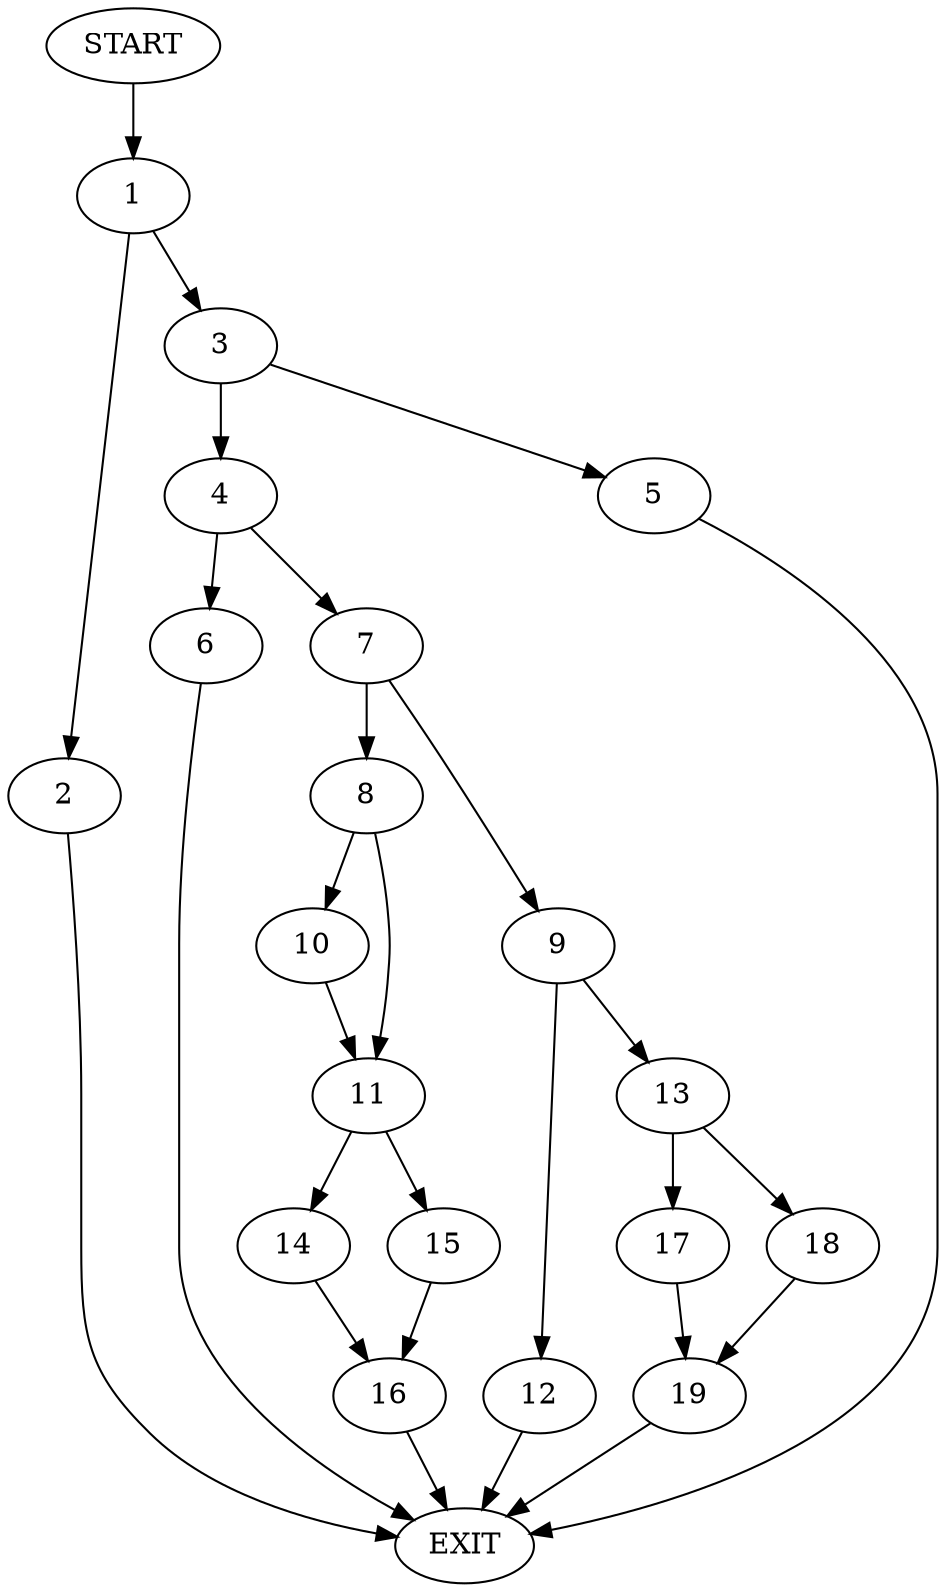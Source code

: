 digraph {
0 [label="START"]
20 [label="EXIT"]
0 -> 1
1 -> 2
1 -> 3
2 -> 20
3 -> 4
3 -> 5
5 -> 20
4 -> 6
4 -> 7
6 -> 20
7 -> 8
7 -> 9
8 -> 10
8 -> 11
9 -> 12
9 -> 13
10 -> 11
11 -> 14
11 -> 15
14 -> 16
15 -> 16
16 -> 20
12 -> 20
13 -> 17
13 -> 18
17 -> 19
18 -> 19
19 -> 20
}
